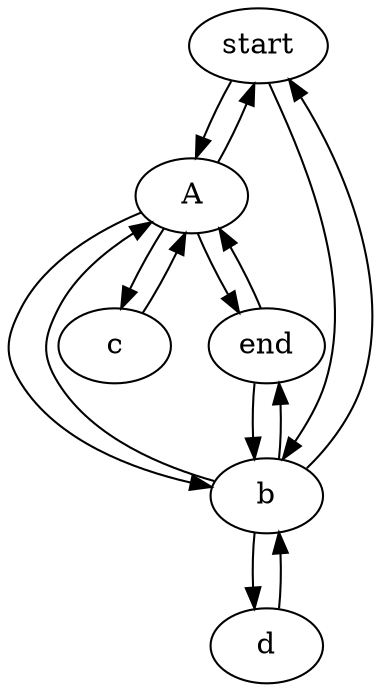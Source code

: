 digraph {
    0 [ label = "start" ]
    1 [ label = "A" ]
    2 [ label = "b" ]
    3 [ label = "c" ]
    4 [ label = "d" ]
    5 [ label = "end" ]
    0 -> 1 [ ]
    1 -> 0 [ ]
    0 -> 2 [ ]
    2 -> 0 [ ]
    1 -> 3 [ ]
    3 -> 1 [ ]
    1 -> 2 [ ]
    2 -> 1 [ ]
    2 -> 4 [ ]
    4 -> 2 [ ]
    1 -> 5 [ ]
    5 -> 1 [ ]
    2 -> 5 [ ]
    5 -> 2 [ ]
}
